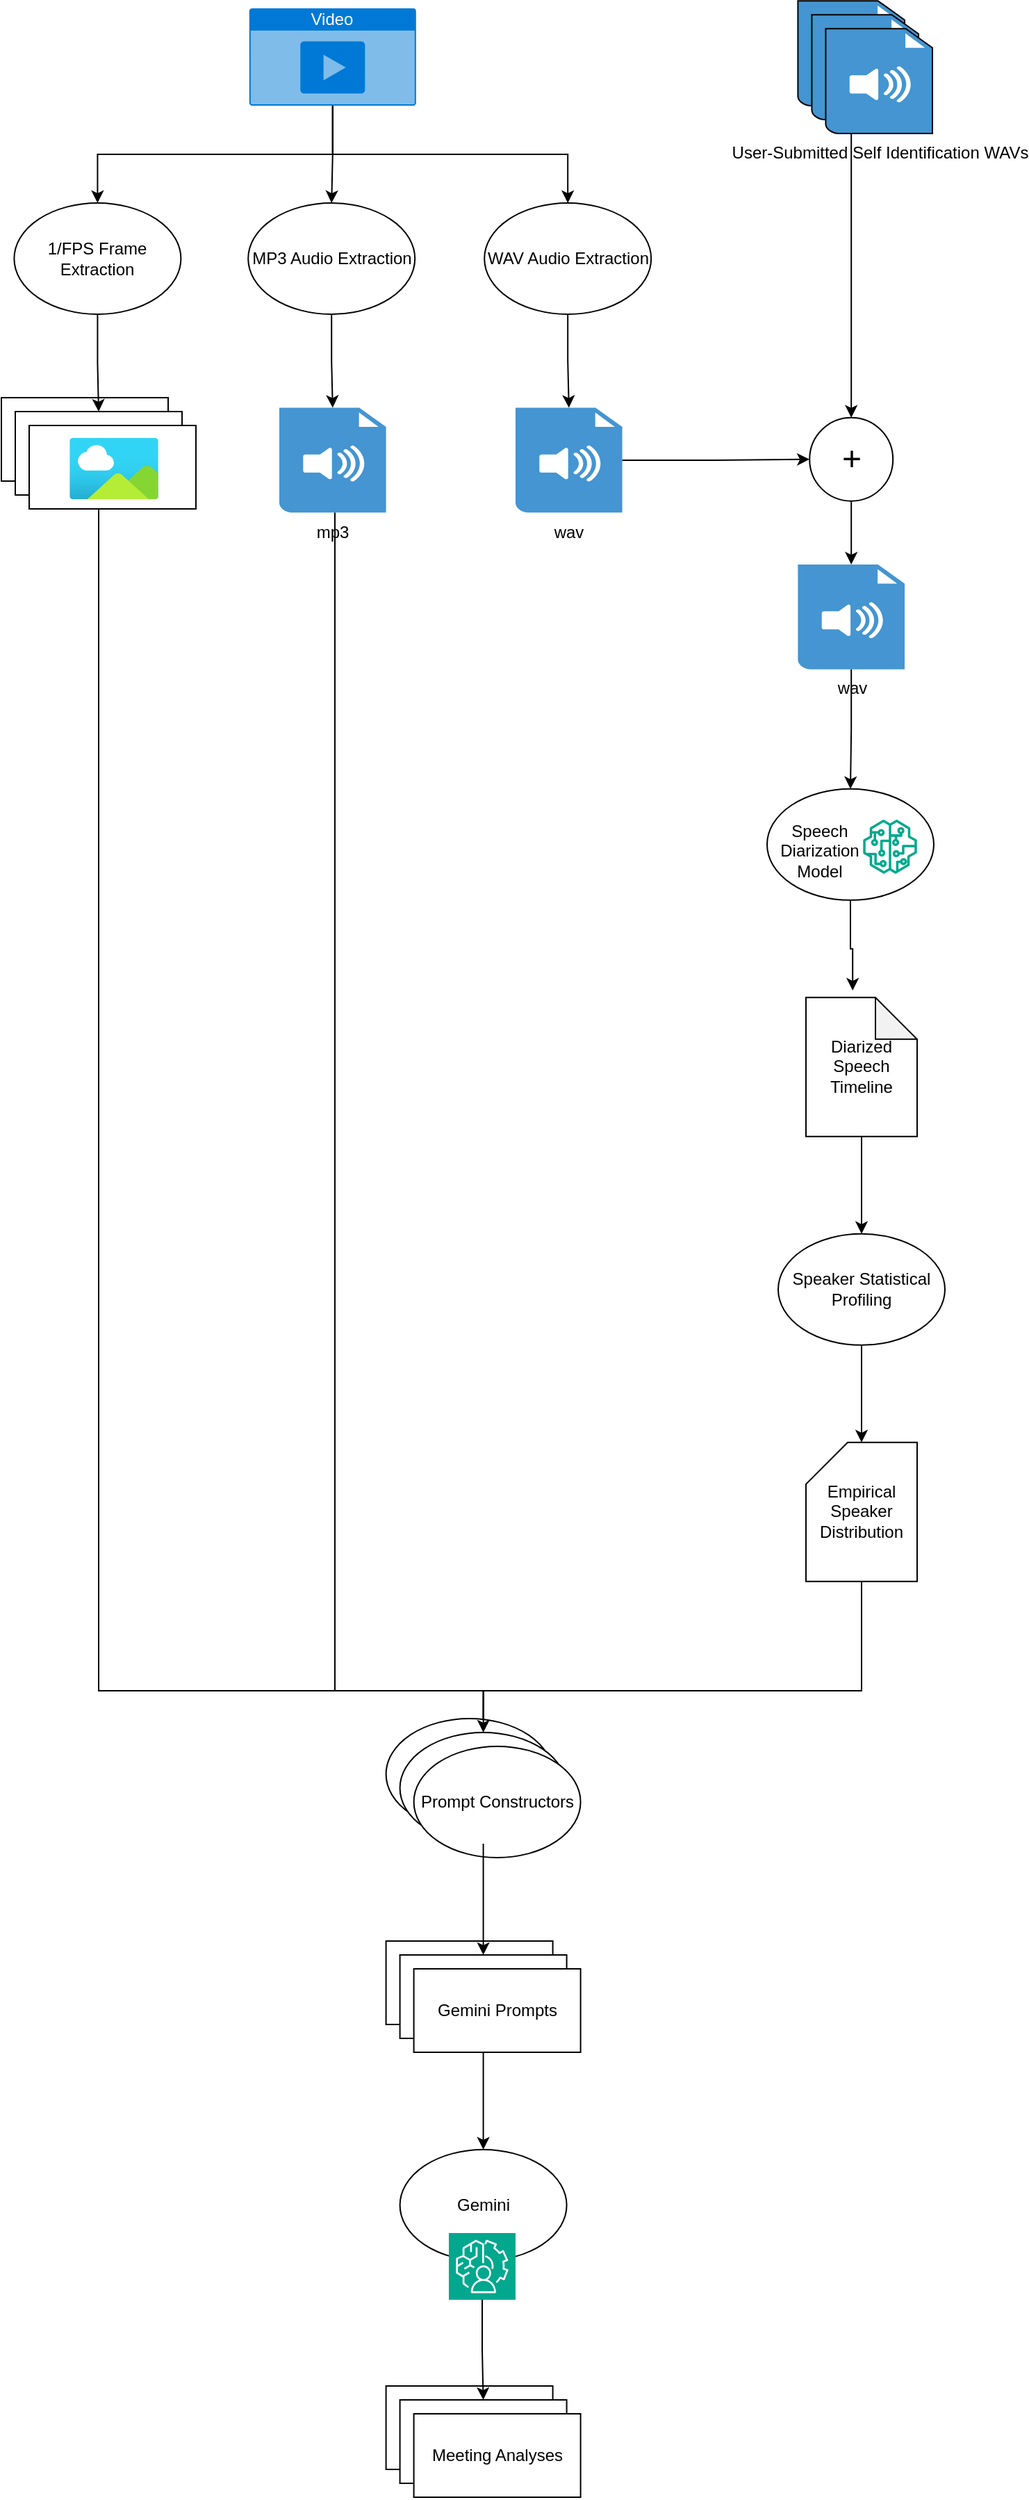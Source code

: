 <mxfile version="24.1.0" type="device">
  <diagram name="Page-1" id="GBtu8YD1OY_bzyGYSyJo">
    <mxGraphModel dx="1509" dy="1982" grid="1" gridSize="10" guides="1" tooltips="1" connect="1" arrows="1" fold="1" page="1" pageScale="1" pageWidth="850" pageHeight="1100" math="0" shadow="0">
      <root>
        <mxCell id="0" />
        <mxCell id="1" parent="0" />
        <mxCell id="5hfOM2D-6YBQbhLK4dPe-16" value="" style="ellipse;whiteSpace=wrap;html=1;" vertex="1" parent="1">
          <mxGeometry x="861" y="451.4" width="120" height="80" as="geometry" />
        </mxCell>
        <mxCell id="5hfOM2D-6YBQbhLK4dPe-24" style="edgeStyle=orthogonalEdgeStyle;rounded=0;orthogonalLoop=1;jettySize=auto;html=1;exitX=0.5;exitY=1;exitDx=0;exitDy=0;exitPerimeter=0;entryX=0.5;entryY=0;entryDx=0;entryDy=0;" edge="1" parent="1" source="5hfOM2D-6YBQbhLK4dPe-2" target="5hfOM2D-6YBQbhLK4dPe-21">
          <mxGeometry relative="1" as="geometry" />
        </mxCell>
        <mxCell id="5hfOM2D-6YBQbhLK4dPe-25" style="edgeStyle=orthogonalEdgeStyle;rounded=0;orthogonalLoop=1;jettySize=auto;html=1;exitX=0.5;exitY=1;exitDx=0;exitDy=0;exitPerimeter=0;entryX=0.5;entryY=0;entryDx=0;entryDy=0;" edge="1" parent="1" source="5hfOM2D-6YBQbhLK4dPe-2" target="5hfOM2D-6YBQbhLK4dPe-22">
          <mxGeometry relative="1" as="geometry" />
        </mxCell>
        <mxCell id="5hfOM2D-6YBQbhLK4dPe-26" style="edgeStyle=orthogonalEdgeStyle;rounded=0;orthogonalLoop=1;jettySize=auto;html=1;exitX=0.5;exitY=1;exitDx=0;exitDy=0;exitPerimeter=0;" edge="1" parent="1" source="5hfOM2D-6YBQbhLK4dPe-2" target="5hfOM2D-6YBQbhLK4dPe-23">
          <mxGeometry relative="1" as="geometry" />
        </mxCell>
        <mxCell id="5hfOM2D-6YBQbhLK4dPe-2" value="Video" style="html=1;whiteSpace=wrap;strokeColor=none;fillColor=#0079D6;labelPosition=center;verticalLabelPosition=middle;verticalAlign=top;align=center;fontSize=12;outlineConnect=0;spacingTop=-6;fontColor=#FFFFFF;sketch=0;shape=mxgraph.sitemap.video;" vertex="1" parent="1">
          <mxGeometry x="488.4" y="-110" width="120" height="70" as="geometry" />
        </mxCell>
        <mxCell id="5hfOM2D-6YBQbhLK4dPe-7" value="" style="rounded=0;whiteSpace=wrap;html=1;" vertex="1" parent="1">
          <mxGeometry x="310" y="170" width="120" height="60" as="geometry" />
        </mxCell>
        <mxCell id="5hfOM2D-6YBQbhLK4dPe-50" style="edgeStyle=orthogonalEdgeStyle;rounded=0;orthogonalLoop=1;jettySize=auto;html=1;entryX=0.5;entryY=0;entryDx=0;entryDy=0;" edge="1" parent="1" source="5hfOM2D-6YBQbhLK4dPe-8" target="5hfOM2D-6YBQbhLK4dPe-43">
          <mxGeometry relative="1" as="geometry">
            <mxPoint x="660" y="1120.0" as="targetPoint" />
            <Array as="points">
              <mxPoint x="380" y="1100" />
              <mxPoint x="657" y="1100" />
            </Array>
          </mxGeometry>
        </mxCell>
        <mxCell id="5hfOM2D-6YBQbhLK4dPe-8" value="" style="rounded=0;whiteSpace=wrap;html=1;" vertex="1" parent="1">
          <mxGeometry x="320" y="180" width="120" height="60" as="geometry" />
        </mxCell>
        <mxCell id="5hfOM2D-6YBQbhLK4dPe-9" value="" style="rounded=0;whiteSpace=wrap;html=1;" vertex="1" parent="1">
          <mxGeometry x="330" y="190" width="120" height="60" as="geometry" />
        </mxCell>
        <mxCell id="5hfOM2D-6YBQbhLK4dPe-10" value="" style="image;aspect=fixed;html=1;points=[];align=center;fontSize=12;image=img/lib/azure2/general/Image.svg;" vertex="1" parent="1">
          <mxGeometry x="359" y="199" width="64" height="44" as="geometry" />
        </mxCell>
        <mxCell id="5hfOM2D-6YBQbhLK4dPe-49" style="edgeStyle=orthogonalEdgeStyle;rounded=0;orthogonalLoop=1;jettySize=auto;html=1;entryX=0.5;entryY=0;entryDx=0;entryDy=0;" edge="1" parent="1" source="5hfOM2D-6YBQbhLK4dPe-11" target="5hfOM2D-6YBQbhLK4dPe-43">
          <mxGeometry relative="1" as="geometry">
            <Array as="points">
              <mxPoint x="550" y="1100" />
              <mxPoint x="657" y="1100" />
            </Array>
          </mxGeometry>
        </mxCell>
        <mxCell id="5hfOM2D-6YBQbhLK4dPe-11" value="mp3" style="shadow=0;dashed=0;html=1;strokeColor=none;fillColor=#4495D1;labelPosition=center;verticalLabelPosition=bottom;verticalAlign=top;align=center;outlineConnect=0;shape=mxgraph.veeam.audio_file;" vertex="1" parent="1">
          <mxGeometry x="510" y="177.25" width="76.8" height="75.4" as="geometry" />
        </mxCell>
        <mxCell id="5hfOM2D-6YBQbhLK4dPe-12" value="wav" style="shadow=0;dashed=0;html=1;strokeColor=none;fillColor=#4495D1;labelPosition=center;verticalLabelPosition=bottom;verticalAlign=top;align=center;outlineConnect=0;shape=mxgraph.veeam.audio_file;" vertex="1" parent="1">
          <mxGeometry x="680" y="177.25" width="76.8" height="75.4" as="geometry" />
        </mxCell>
        <mxCell id="5hfOM2D-6YBQbhLK4dPe-14" value="" style="sketch=0;outlineConnect=0;fontColor=#232F3E;gradientColor=none;fillColor=#01A88D;strokeColor=none;dashed=0;verticalLabelPosition=bottom;verticalAlign=top;align=center;html=1;fontSize=12;fontStyle=0;aspect=fixed;pointerEvents=1;shape=mxgraph.aws4.sagemaker_model;" vertex="1" parent="1">
          <mxGeometry x="930" y="473.4" width="39" height="39" as="geometry" />
        </mxCell>
        <mxCell id="5hfOM2D-6YBQbhLK4dPe-15" value="Speech Diarization Model" style="text;html=1;align=center;verticalAlign=middle;whiteSpace=wrap;rounded=0;" vertex="1" parent="1">
          <mxGeometry x="869" y="480.9" width="60" height="30" as="geometry" />
        </mxCell>
        <mxCell id="5hfOM2D-6YBQbhLK4dPe-32" style="edgeStyle=orthogonalEdgeStyle;rounded=0;orthogonalLoop=1;jettySize=auto;html=1;exitX=0.5;exitY=1;exitDx=0;exitDy=0;exitPerimeter=0;" edge="1" parent="1" source="5hfOM2D-6YBQbhLK4dPe-17" target="5hfOM2D-6YBQbhLK4dPe-18">
          <mxGeometry relative="1" as="geometry" />
        </mxCell>
        <mxCell id="5hfOM2D-6YBQbhLK4dPe-17" value="Diarized Speech Timeline" style="shape=note;whiteSpace=wrap;html=1;backgroundOutline=1;darkOpacity=0.05;" vertex="1" parent="1">
          <mxGeometry x="889" y="601.4" width="80" height="100" as="geometry" />
        </mxCell>
        <mxCell id="5hfOM2D-6YBQbhLK4dPe-33" style="edgeStyle=orthogonalEdgeStyle;rounded=0;orthogonalLoop=1;jettySize=auto;html=1;exitX=0.5;exitY=1;exitDx=0;exitDy=0;" edge="1" parent="1" source="5hfOM2D-6YBQbhLK4dPe-18" target="5hfOM2D-6YBQbhLK4dPe-19">
          <mxGeometry relative="1" as="geometry" />
        </mxCell>
        <mxCell id="5hfOM2D-6YBQbhLK4dPe-18" value="Speaker Statistical Profiling" style="ellipse;whiteSpace=wrap;html=1;" vertex="1" parent="1">
          <mxGeometry x="869" y="771.4" width="120" height="80" as="geometry" />
        </mxCell>
        <mxCell id="5hfOM2D-6YBQbhLK4dPe-19" value="Empirical Speaker Distribution" style="shape=card;whiteSpace=wrap;html=1;" vertex="1" parent="1">
          <mxGeometry x="889" y="921.4" width="80" height="100" as="geometry" />
        </mxCell>
        <mxCell id="5hfOM2D-6YBQbhLK4dPe-27" style="edgeStyle=orthogonalEdgeStyle;rounded=0;orthogonalLoop=1;jettySize=auto;html=1;exitX=0.5;exitY=1;exitDx=0;exitDy=0;" edge="1" parent="1" source="5hfOM2D-6YBQbhLK4dPe-21" target="5hfOM2D-6YBQbhLK4dPe-8">
          <mxGeometry relative="1" as="geometry" />
        </mxCell>
        <mxCell id="5hfOM2D-6YBQbhLK4dPe-21" value="1/FPS Frame Extraction" style="ellipse;whiteSpace=wrap;html=1;" vertex="1" parent="1">
          <mxGeometry x="319.2" y="30" width="120" height="80" as="geometry" />
        </mxCell>
        <mxCell id="5hfOM2D-6YBQbhLK4dPe-28" style="edgeStyle=orthogonalEdgeStyle;rounded=0;orthogonalLoop=1;jettySize=auto;html=1;exitX=0.5;exitY=1;exitDx=0;exitDy=0;" edge="1" parent="1" source="5hfOM2D-6YBQbhLK4dPe-22" target="5hfOM2D-6YBQbhLK4dPe-11">
          <mxGeometry relative="1" as="geometry" />
        </mxCell>
        <mxCell id="5hfOM2D-6YBQbhLK4dPe-22" value="MP3 Audio Extraction" style="ellipse;whiteSpace=wrap;html=1;" vertex="1" parent="1">
          <mxGeometry x="487.6" y="30" width="120" height="80" as="geometry" />
        </mxCell>
        <mxCell id="5hfOM2D-6YBQbhLK4dPe-29" style="edgeStyle=orthogonalEdgeStyle;rounded=0;orthogonalLoop=1;jettySize=auto;html=1;exitX=0.5;exitY=1;exitDx=0;exitDy=0;" edge="1" parent="1" source="5hfOM2D-6YBQbhLK4dPe-23" target="5hfOM2D-6YBQbhLK4dPe-12">
          <mxGeometry relative="1" as="geometry" />
        </mxCell>
        <mxCell id="5hfOM2D-6YBQbhLK4dPe-23" value="WAV Audio Extraction" style="ellipse;whiteSpace=wrap;html=1;" vertex="1" parent="1">
          <mxGeometry x="657.6" y="30" width="120" height="80" as="geometry" />
        </mxCell>
        <mxCell id="5hfOM2D-6YBQbhLK4dPe-31" style="edgeStyle=orthogonalEdgeStyle;rounded=0;orthogonalLoop=1;jettySize=auto;html=1;exitX=0.5;exitY=1;exitDx=0;exitDy=0;entryX=0.42;entryY=-0.05;entryDx=0;entryDy=0;entryPerimeter=0;" edge="1" parent="1" source="5hfOM2D-6YBQbhLK4dPe-16" target="5hfOM2D-6YBQbhLK4dPe-17">
          <mxGeometry relative="1" as="geometry" />
        </mxCell>
        <mxCell id="5hfOM2D-6YBQbhLK4dPe-40" style="edgeStyle=orthogonalEdgeStyle;rounded=0;orthogonalLoop=1;jettySize=auto;html=1;exitX=0.5;exitY=1;exitDx=0;exitDy=0;" edge="1" parent="1" source="5hfOM2D-6YBQbhLK4dPe-35" target="5hfOM2D-6YBQbhLK4dPe-39">
          <mxGeometry relative="1" as="geometry" />
        </mxCell>
        <mxCell id="5hfOM2D-6YBQbhLK4dPe-35" value="+" style="ellipse;whiteSpace=wrap;html=1;aspect=fixed;fontSize=24;" vertex="1" parent="1">
          <mxGeometry x="891.6" y="184.35" width="60" height="60" as="geometry" />
        </mxCell>
        <mxCell id="5hfOM2D-6YBQbhLK4dPe-37" style="edgeStyle=orthogonalEdgeStyle;rounded=0;orthogonalLoop=1;jettySize=auto;html=1;entryX=0.5;entryY=0;entryDx=0;entryDy=0;" edge="1" parent="1" source="5hfOM2D-6YBQbhLK4dPe-36" target="5hfOM2D-6YBQbhLK4dPe-35">
          <mxGeometry relative="1" as="geometry" />
        </mxCell>
        <mxCell id="5hfOM2D-6YBQbhLK4dPe-36" value="" style="shadow=0;dashed=0;html=1;strokeColor=default;fillColor=#4495D1;labelPosition=center;verticalLabelPosition=bottom;verticalAlign=top;align=center;outlineConnect=0;shape=mxgraph.veeam.audio_file;" vertex="1" parent="1">
          <mxGeometry x="883.2" y="-115.4" width="76.8" height="75.4" as="geometry" />
        </mxCell>
        <mxCell id="5hfOM2D-6YBQbhLK4dPe-38" style="edgeStyle=orthogonalEdgeStyle;rounded=0;orthogonalLoop=1;jettySize=auto;html=1;entryX=0;entryY=0.5;entryDx=0;entryDy=0;" edge="1" parent="1" source="5hfOM2D-6YBQbhLK4dPe-12" target="5hfOM2D-6YBQbhLK4dPe-35">
          <mxGeometry relative="1" as="geometry" />
        </mxCell>
        <mxCell id="5hfOM2D-6YBQbhLK4dPe-41" style="edgeStyle=orthogonalEdgeStyle;rounded=0;orthogonalLoop=1;jettySize=auto;html=1;entryX=0.5;entryY=0;entryDx=0;entryDy=0;" edge="1" parent="1" source="5hfOM2D-6YBQbhLK4dPe-39" target="5hfOM2D-6YBQbhLK4dPe-16">
          <mxGeometry relative="1" as="geometry" />
        </mxCell>
        <mxCell id="5hfOM2D-6YBQbhLK4dPe-39" value="wav" style="shadow=0;dashed=0;html=1;strokeColor=none;fillColor=#4495D1;labelPosition=center;verticalLabelPosition=bottom;verticalAlign=top;align=center;outlineConnect=0;shape=mxgraph.veeam.audio_file;" vertex="1" parent="1">
          <mxGeometry x="883.2" y="290.0" width="76.8" height="75.4" as="geometry" />
        </mxCell>
        <mxCell id="5hfOM2D-6YBQbhLK4dPe-42" value="" style="ellipse;whiteSpace=wrap;html=1;" vertex="1" parent="1">
          <mxGeometry x="586.8" y="1120" width="120" height="80" as="geometry" />
        </mxCell>
        <mxCell id="5hfOM2D-6YBQbhLK4dPe-43" value="" style="ellipse;whiteSpace=wrap;html=1;" vertex="1" parent="1">
          <mxGeometry x="596.8" y="1130" width="120" height="80" as="geometry" />
        </mxCell>
        <mxCell id="5hfOM2D-6YBQbhLK4dPe-44" value="Prompt Constructors" style="ellipse;whiteSpace=wrap;html=1;" vertex="1" parent="1">
          <mxGeometry x="606.8" y="1140" width="120" height="80" as="geometry" />
        </mxCell>
        <mxCell id="5hfOM2D-6YBQbhLK4dPe-46" style="edgeStyle=orthogonalEdgeStyle;rounded=0;orthogonalLoop=1;jettySize=auto;html=1;exitX=0.5;exitY=1;exitDx=0;exitDy=0;exitPerimeter=0;" edge="1" parent="1" source="5hfOM2D-6YBQbhLK4dPe-19" target="5hfOM2D-6YBQbhLK4dPe-43">
          <mxGeometry relative="1" as="geometry">
            <Array as="points">
              <mxPoint x="929" y="1100" />
              <mxPoint x="657" y="1100" />
            </Array>
          </mxGeometry>
        </mxCell>
        <mxCell id="5hfOM2D-6YBQbhLK4dPe-51" value="" style="rounded=0;whiteSpace=wrap;html=1;" vertex="1" parent="1">
          <mxGeometry x="586.8" y="1280" width="120" height="60" as="geometry" />
        </mxCell>
        <mxCell id="5hfOM2D-6YBQbhLK4dPe-57" style="edgeStyle=orthogonalEdgeStyle;rounded=0;orthogonalLoop=1;jettySize=auto;html=1;entryX=0.5;entryY=0;entryDx=0;entryDy=0;" edge="1" parent="1" source="5hfOM2D-6YBQbhLK4dPe-52" target="5hfOM2D-6YBQbhLK4dPe-55">
          <mxGeometry relative="1" as="geometry" />
        </mxCell>
        <mxCell id="5hfOM2D-6YBQbhLK4dPe-52" value="" style="rounded=0;whiteSpace=wrap;html=1;" vertex="1" parent="1">
          <mxGeometry x="596.8" y="1290" width="120" height="60" as="geometry" />
        </mxCell>
        <mxCell id="5hfOM2D-6YBQbhLK4dPe-53" value="Gemini Prompts" style="rounded=0;whiteSpace=wrap;html=1;" vertex="1" parent="1">
          <mxGeometry x="606.8" y="1300" width="120" height="60" as="geometry" />
        </mxCell>
        <mxCell id="5hfOM2D-6YBQbhLK4dPe-54" style="edgeStyle=orthogonalEdgeStyle;rounded=0;orthogonalLoop=1;jettySize=auto;html=1;entryX=0.5;entryY=0;entryDx=0;entryDy=0;" edge="1" parent="1" source="5hfOM2D-6YBQbhLK4dPe-43" target="5hfOM2D-6YBQbhLK4dPe-52">
          <mxGeometry relative="1" as="geometry" />
        </mxCell>
        <mxCell id="5hfOM2D-6YBQbhLK4dPe-55" value="Gemini" style="ellipse;whiteSpace=wrap;html=1;" vertex="1" parent="1">
          <mxGeometry x="596.8" y="1430" width="120" height="80" as="geometry" />
        </mxCell>
        <mxCell id="5hfOM2D-6YBQbhLK4dPe-58" value="" style="shadow=0;dashed=0;html=1;strokeColor=default;fillColor=#4495D1;labelPosition=center;verticalLabelPosition=bottom;verticalAlign=top;align=center;outlineConnect=0;shape=mxgraph.veeam.audio_file;" vertex="1" parent="1">
          <mxGeometry x="893.2" y="-105.4" width="76.8" height="75.4" as="geometry" />
        </mxCell>
        <mxCell id="5hfOM2D-6YBQbhLK4dPe-59" value="User-Submitted Self Identification WAVs" style="shadow=0;dashed=0;html=1;strokeColor=default;fillColor=#4495D1;labelPosition=center;verticalLabelPosition=bottom;verticalAlign=top;align=center;outlineConnect=0;shape=mxgraph.veeam.audio_file;" vertex="1" parent="1">
          <mxGeometry x="903.2" y="-95.4" width="76.8" height="75.4" as="geometry" />
        </mxCell>
        <mxCell id="5hfOM2D-6YBQbhLK4dPe-60" value="" style="rounded=0;whiteSpace=wrap;html=1;" vertex="1" parent="1">
          <mxGeometry x="586.8" y="1600" width="120" height="60" as="geometry" />
        </mxCell>
        <mxCell id="5hfOM2D-6YBQbhLK4dPe-61" value="" style="rounded=0;whiteSpace=wrap;html=1;" vertex="1" parent="1">
          <mxGeometry x="596.8" y="1610" width="120" height="60" as="geometry" />
        </mxCell>
        <mxCell id="5hfOM2D-6YBQbhLK4dPe-62" value="Meeting Analyses" style="rounded=0;whiteSpace=wrap;html=1;" vertex="1" parent="1">
          <mxGeometry x="606.8" y="1620" width="120" height="60" as="geometry" />
        </mxCell>
        <mxCell id="5hfOM2D-6YBQbhLK4dPe-64" value="" style="edgeStyle=orthogonalEdgeStyle;rounded=0;orthogonalLoop=1;jettySize=auto;html=1;exitX=0.5;exitY=1;exitDx=0;exitDy=0;entryX=0.5;entryY=0;entryDx=0;entryDy=0;" edge="1" parent="1" source="5hfOM2D-6YBQbhLK4dPe-55" target="5hfOM2D-6YBQbhLK4dPe-56">
          <mxGeometry relative="1" as="geometry">
            <mxPoint x="657" y="1510" as="sourcePoint" />
            <mxPoint x="657" y="1640" as="targetPoint" />
          </mxGeometry>
        </mxCell>
        <mxCell id="5hfOM2D-6YBQbhLK4dPe-56" value="" style="sketch=0;points=[[0,0,0],[0.25,0,0],[0.5,0,0],[0.75,0,0],[1,0,0],[0,1,0],[0.25,1,0],[0.5,1,0],[0.75,1,0],[1,1,0],[0,0.25,0],[0,0.5,0],[0,0.75,0],[1,0.25,0],[1,0.5,0],[1,0.75,0]];outlineConnect=0;fontColor=#232F3E;fillColor=#01A88D;strokeColor=#ffffff;dashed=0;verticalLabelPosition=bottom;verticalAlign=top;align=center;html=1;fontSize=12;fontStyle=0;aspect=fixed;shape=mxgraph.aws4.resourceIcon;resIcon=mxgraph.aws4.augmented_ai;" vertex="1" parent="1">
          <mxGeometry x="632" y="1490" width="48" height="48" as="geometry" />
        </mxCell>
        <mxCell id="5hfOM2D-6YBQbhLK4dPe-63" style="edgeStyle=orthogonalEdgeStyle;rounded=0;orthogonalLoop=1;jettySize=auto;html=1;exitX=0.5;exitY=1;exitDx=0;exitDy=0;entryX=0.5;entryY=0;entryDx=0;entryDy=0;" edge="1" parent="1" source="5hfOM2D-6YBQbhLK4dPe-56" target="5hfOM2D-6YBQbhLK4dPe-61">
          <mxGeometry relative="1" as="geometry" />
        </mxCell>
      </root>
    </mxGraphModel>
  </diagram>
</mxfile>
